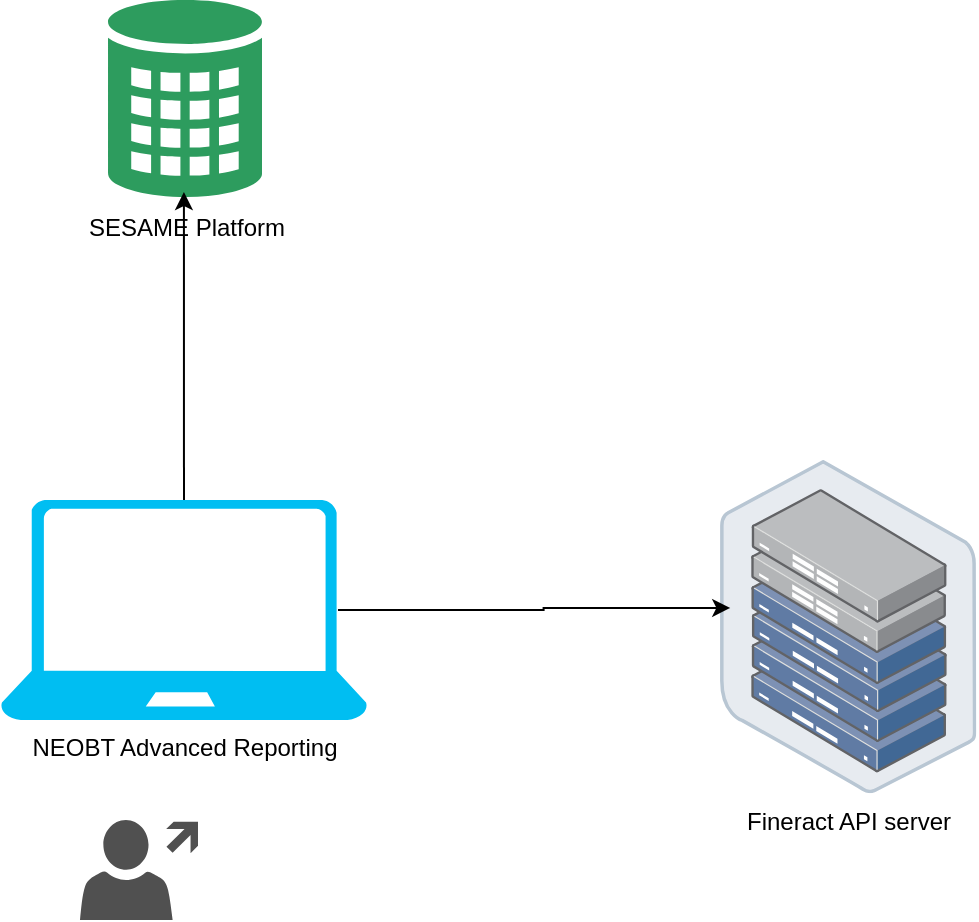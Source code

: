 <mxfile version="24.7.10">
  <diagram name="Page-1" id="jOQu8aM6xllvkQo-hAW9">
    <mxGraphModel dx="1303" dy="709" grid="1" gridSize="10" guides="1" tooltips="1" connect="1" arrows="1" fold="1" page="1" pageScale="1" pageWidth="850" pageHeight="1100" math="0" shadow="0">
      <root>
        <mxCell id="0" />
        <mxCell id="1" parent="0" />
        <mxCell id="OUb1y9qrvekkct39HtPh-3" value="NEOBT Advanced Reporting" style="verticalLabelPosition=bottom;html=1;verticalAlign=top;align=center;strokeColor=none;fillColor=#00BEF2;shape=mxgraph.azure.laptop;pointerEvents=1;" vertex="1" parent="1">
          <mxGeometry x="150.33" y="390" width="183.33" height="110" as="geometry" />
        </mxCell>
        <mxCell id="OUb1y9qrvekkct39HtPh-4" value="Fineract API server" style="image;points=[];aspect=fixed;html=1;align=center;shadow=0;dashed=0;image=img/lib/allied_telesis/storage/Datacenter_Server_Half_Rack_ToR.svg;" vertex="1" parent="1">
          <mxGeometry x="510" y="370" width="128.2" height="166.57" as="geometry" />
        </mxCell>
        <mxCell id="OUb1y9qrvekkct39HtPh-6" value="SESAME Platform" style="sketch=0;html=1;aspect=fixed;strokeColor=none;shadow=0;align=center;fillColor=#2D9C5E;verticalAlign=top;labelPosition=center;verticalLabelPosition=bottom;shape=mxgraph.gcp2.external_data_center" vertex="1" parent="1">
          <mxGeometry x="204" y="140" width="77" height="100" as="geometry" />
        </mxCell>
        <mxCell id="OUb1y9qrvekkct39HtPh-8" style="edgeStyle=orthogonalEdgeStyle;rounded=0;orthogonalLoop=1;jettySize=auto;html=1;exitX=0.5;exitY=0;exitDx=0;exitDy=0;exitPerimeter=0;entryX=0.493;entryY=0.96;entryDx=0;entryDy=0;entryPerimeter=0;" edge="1" parent="1" source="OUb1y9qrvekkct39HtPh-3" target="OUb1y9qrvekkct39HtPh-6">
          <mxGeometry relative="1" as="geometry" />
        </mxCell>
        <mxCell id="OUb1y9qrvekkct39HtPh-10" style="edgeStyle=orthogonalEdgeStyle;rounded=0;orthogonalLoop=1;jettySize=auto;html=1;exitX=0.92;exitY=0.5;exitDx=0;exitDy=0;exitPerimeter=0;entryX=0.04;entryY=0.444;entryDx=0;entryDy=0;entryPerimeter=0;" edge="1" parent="1" source="OUb1y9qrvekkct39HtPh-3" target="OUb1y9qrvekkct39HtPh-4">
          <mxGeometry relative="1" as="geometry" />
        </mxCell>
        <mxCell id="OUb1y9qrvekkct39HtPh-11" value="" style="sketch=0;pointerEvents=1;shadow=0;dashed=0;html=1;strokeColor=none;fillColor=#505050;labelPosition=center;verticalLabelPosition=bottom;verticalAlign=top;outlineConnect=0;align=center;shape=mxgraph.office.users.user_external;" vertex="1" parent="1">
          <mxGeometry x="190" y="550" width="59" height="50" as="geometry" />
        </mxCell>
      </root>
    </mxGraphModel>
  </diagram>
</mxfile>

